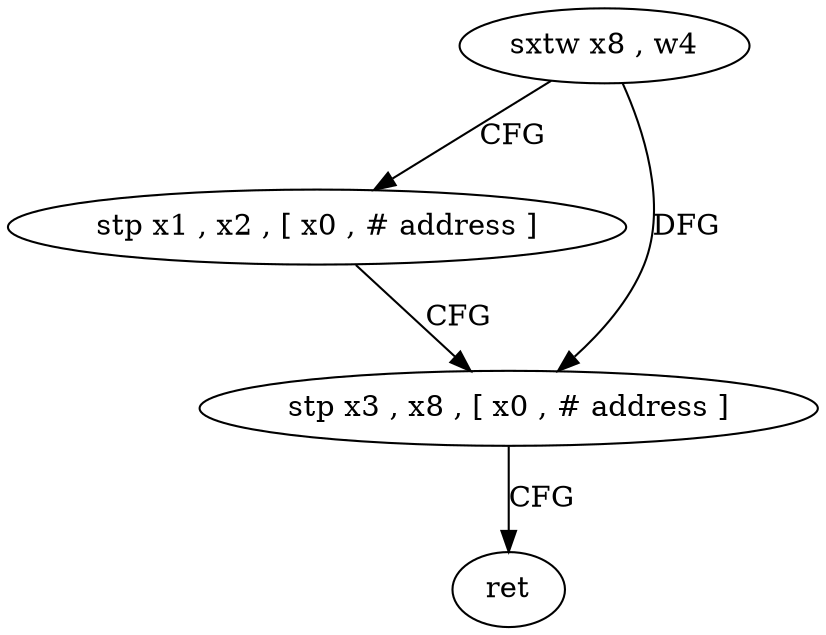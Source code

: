 digraph "func" {
"4294984" [label = "sxtw x8 , w4" ]
"4294988" [label = "stp x1 , x2 , [ x0 , # address ]" ]
"4294992" [label = "stp x3 , x8 , [ x0 , # address ]" ]
"4294996" [label = "ret" ]
"4294984" -> "4294988" [ label = "CFG" ]
"4294984" -> "4294992" [ label = "DFG" ]
"4294988" -> "4294992" [ label = "CFG" ]
"4294992" -> "4294996" [ label = "CFG" ]
}
